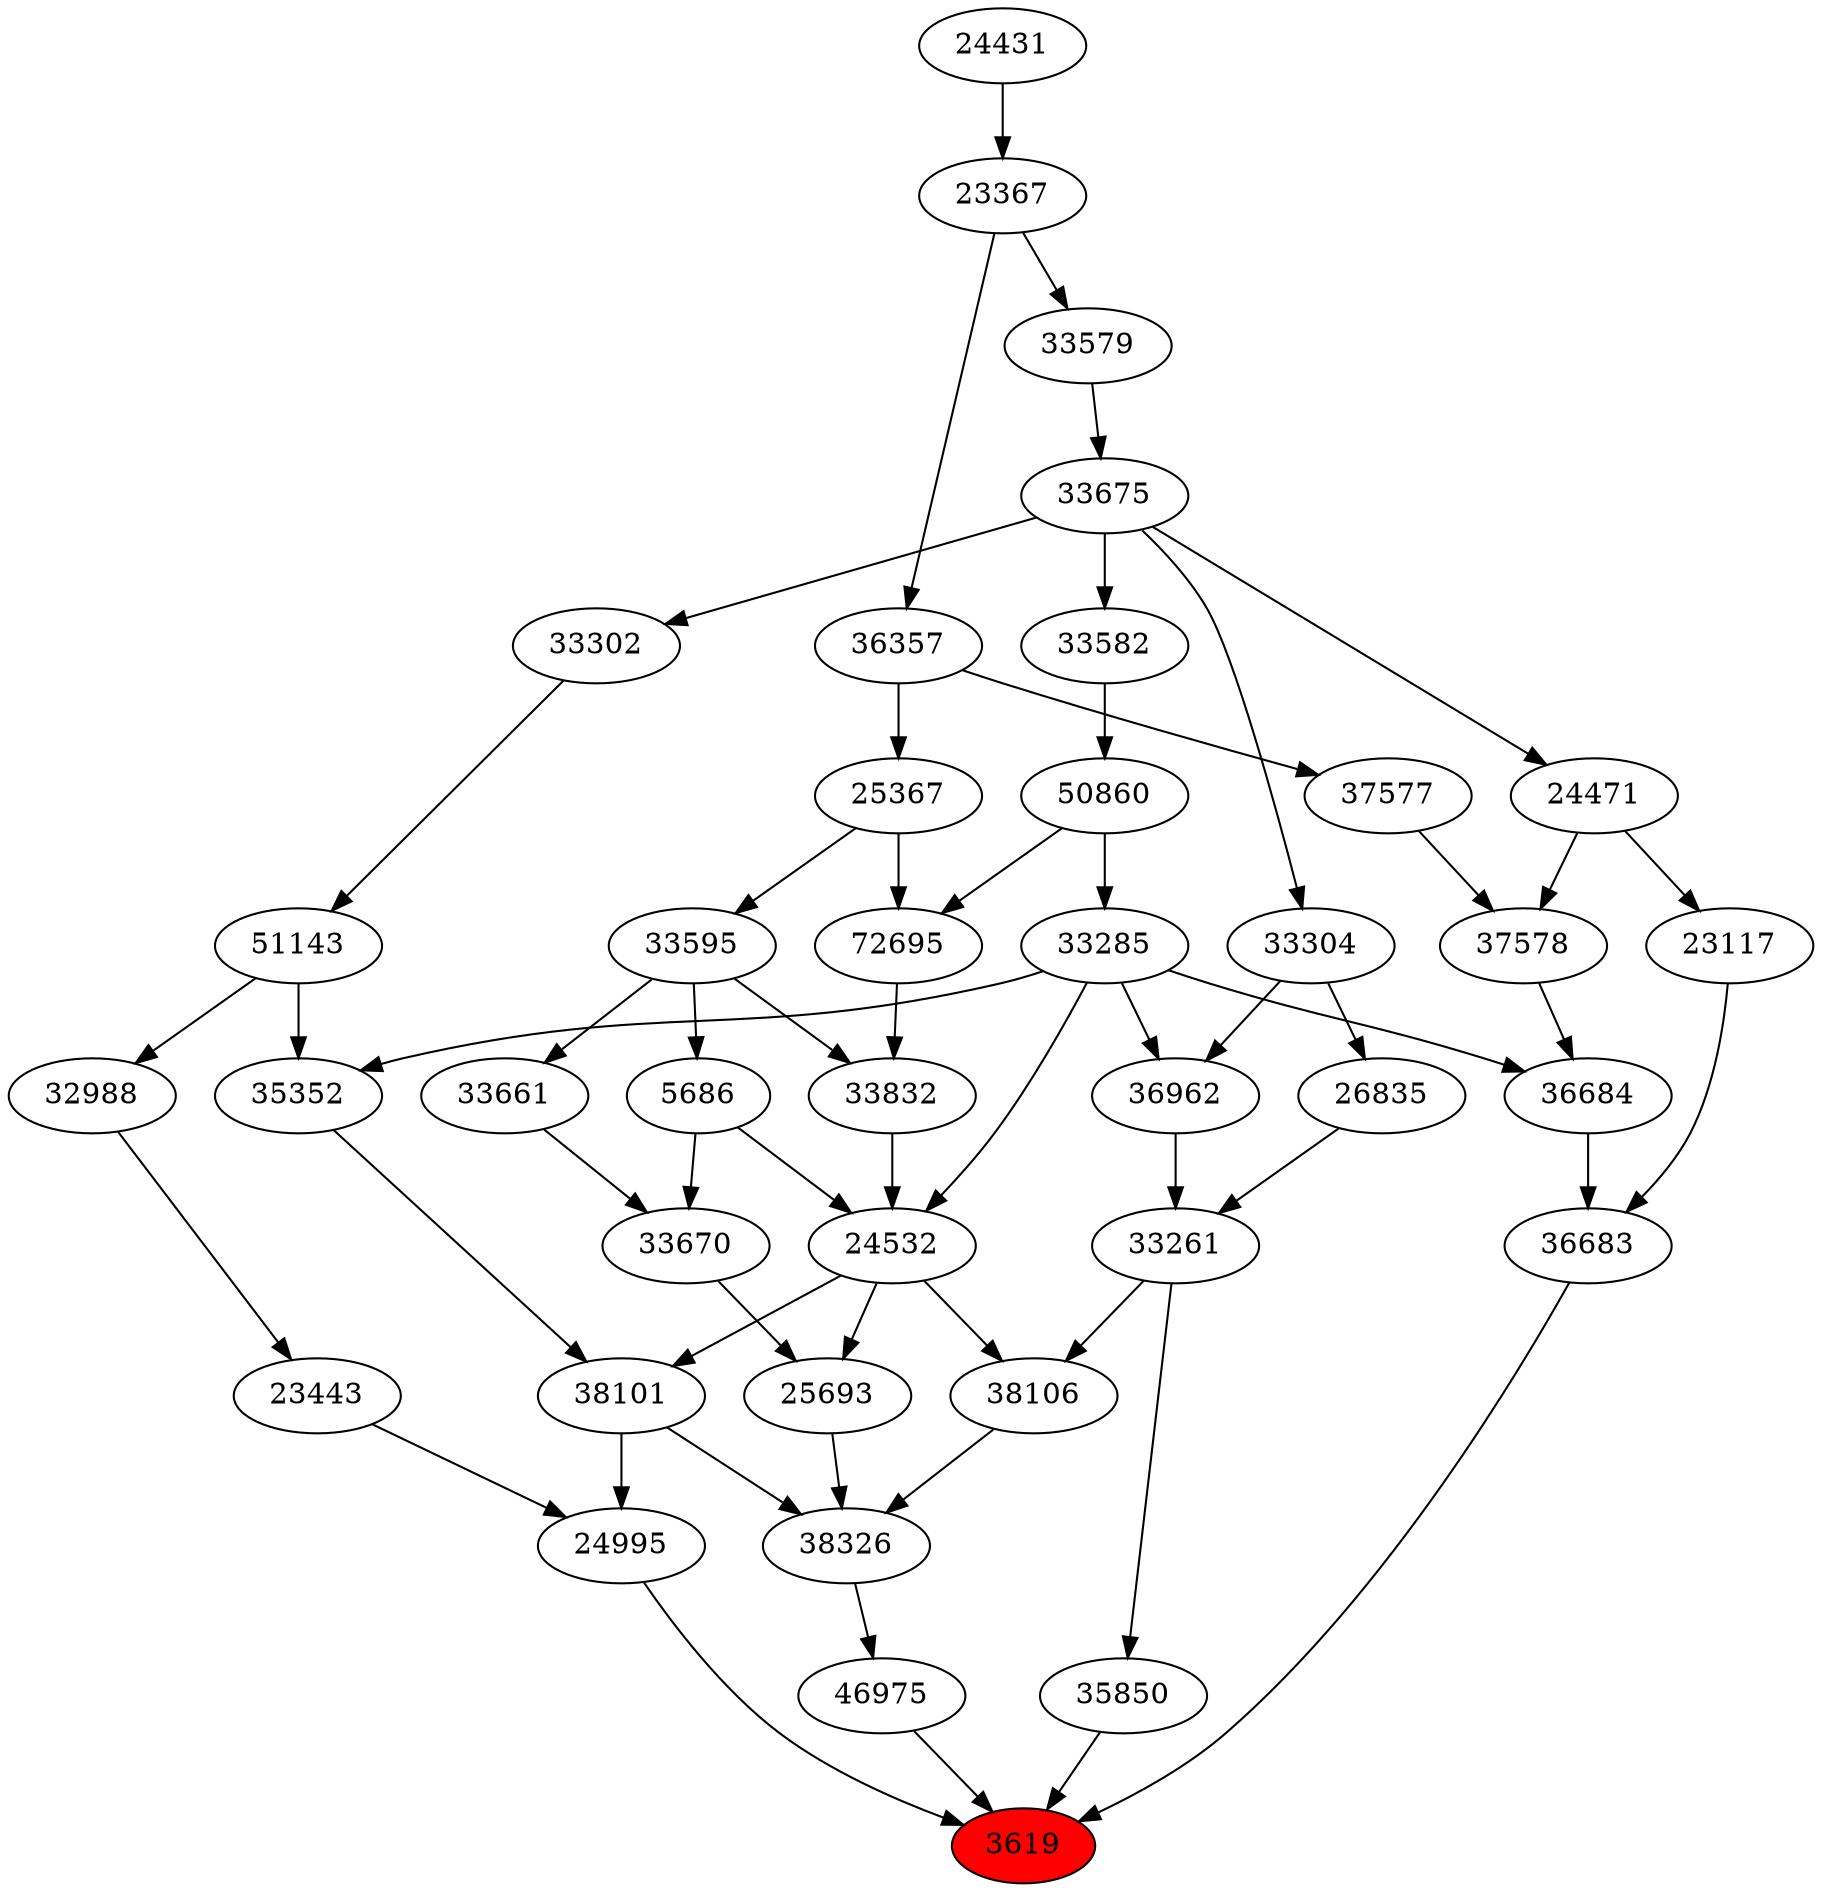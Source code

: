 strict digraph{ 
3619 [label="3619" fillcolor=red style=filled]
46975 -> 3619
24995 -> 3619
36683 -> 3619
35850 -> 3619
46975 [label="46975"]
38326 -> 46975
24995 [label="24995"]
23443 -> 24995
38101 -> 24995
36683 [label="36683"]
36684 -> 36683
23117 -> 36683
35850 [label="35850"]
33261 -> 35850
38326 [label="38326"]
38101 -> 38326
38106 -> 38326
25693 -> 38326
23443 [label="23443"]
32988 -> 23443
38101 [label="38101"]
24532 -> 38101
35352 -> 38101
36684 [label="36684"]
33285 -> 36684
37578 -> 36684
23117 [label="23117"]
24471 -> 23117
33261 [label="33261"]
36962 -> 33261
26835 -> 33261
38106 [label="38106"]
33261 -> 38106
24532 -> 38106
25693 [label="25693"]
24532 -> 25693
33670 -> 25693
32988 [label="32988"]
51143 -> 32988
24532 [label="24532"]
33285 -> 24532
5686 -> 24532
33832 -> 24532
35352 [label="35352"]
33285 -> 35352
51143 -> 35352
33285 [label="33285"]
50860 -> 33285
37578 [label="37578"]
24471 -> 37578
37577 -> 37578
24471 [label="24471"]
33675 -> 24471
36962 [label="36962"]
33285 -> 36962
33304 -> 36962
26835 [label="26835"]
33304 -> 26835
33670 [label="33670"]
5686 -> 33670
33661 -> 33670
51143 [label="51143"]
33302 -> 51143
5686 [label="5686"]
33595 -> 5686
33832 [label="33832"]
72695 -> 33832
33595 -> 33832
50860 [label="50860"]
33582 -> 50860
37577 [label="37577"]
36357 -> 37577
33675 [label="33675"]
33579 -> 33675
33304 [label="33304"]
33675 -> 33304
33661 [label="33661"]
33595 -> 33661
33302 [label="33302"]
33675 -> 33302
33595 [label="33595"]
25367 -> 33595
72695 [label="72695"]
50860 -> 72695
25367 -> 72695
33582 [label="33582"]
33675 -> 33582
36357 [label="36357"]
23367 -> 36357
33579 [label="33579"]
23367 -> 33579
25367 [label="25367"]
36357 -> 25367
23367 [label="23367"]
24431 -> 23367
24431 [label="24431"]
}